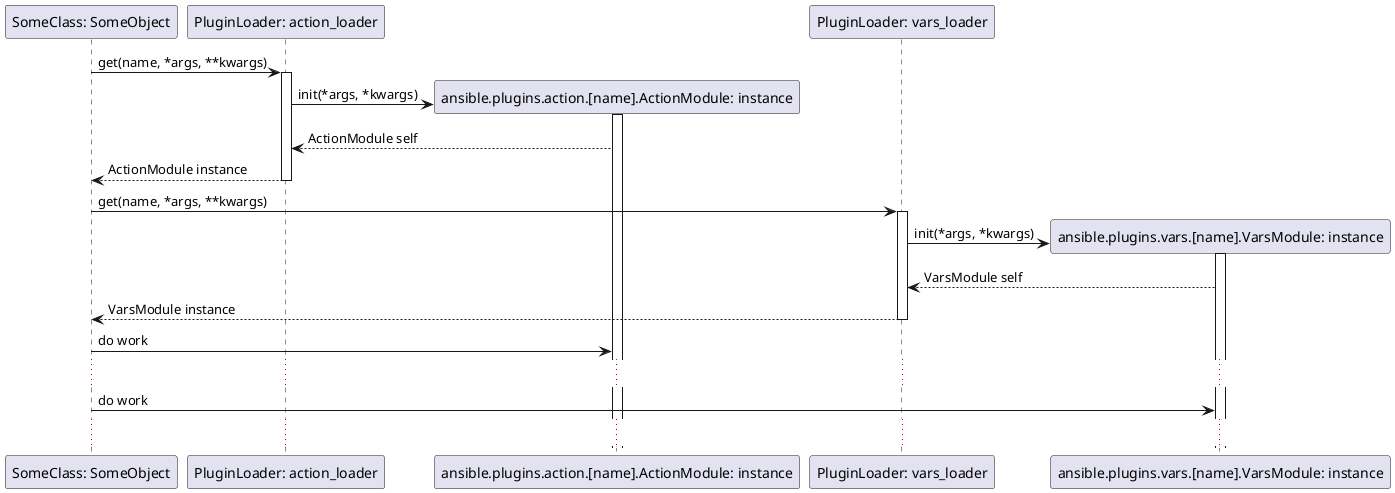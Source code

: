 @startuml
"SomeClass: SomeObject" -> "PluginLoader: action_loader" : get(name, *args, **kwargs)
activate "PluginLoader: action_loader"
create "ansible.plugins.action.[name].ActionModule: instance"
"PluginLoader: action_loader" -> "ansible.plugins.action.[name].ActionModule: instance" : init(*args, *kwargs)
activate "ansible.plugins.action.[name].ActionModule: instance"
"ansible.plugins.action.[name].ActionModule: instance" --> "PluginLoader: action_loader" : ActionModule self
"PluginLoader: action_loader" --> "SomeClass: SomeObject" : ActionModule instance
deactivate "PluginLoader: action_loader"

"SomeClass: SomeObject" -> "PluginLoader: vars_loader" : get(name, *args, **kwargs)
activate "PluginLoader: vars_loader"
create "ansible.plugins.vars.[name].VarsModule: instance"
"PluginLoader: vars_loader" -> "ansible.plugins.vars.[name].VarsModule: instance" : init(*args, *kwargs)
activate "ansible.plugins.vars.[name].VarsModule: instance"
"ansible.plugins.vars.[name].VarsModule: instance" --> "PluginLoader: vars_loader" : VarsModule self
"PluginLoader: vars_loader" --> "SomeClass: SomeObject" : VarsModule instance
deactivate "PluginLoader: vars_loader"

"SomeClass: SomeObject" -> "ansible.plugins.action.[name].ActionModule: instance" : do work
...
"SomeClass: SomeObject" -> "ansible.plugins.vars.[name].VarsModule: instance" : do work
...

@enduml